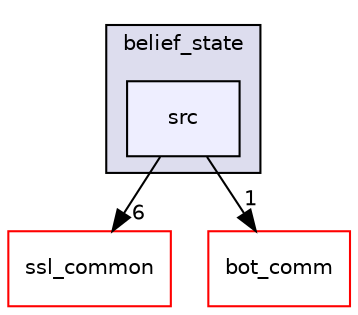 digraph "belief_state/src" {
  compound=true
  node [ fontsize="10", fontname="Helvetica"];
  edge [ labelfontsize="10", labelfontname="Helvetica"];
  subgraph clusterdir_86eb38794427942fee603f6258d8ea6f {
    graph [ bgcolor="#ddddee", pencolor="black", label="belief_state" fontname="Helvetica", fontsize="10", URL="dir_86eb38794427942fee603f6258d8ea6f.html"]
  dir_5a2a6577406928cd4225b03ca9cb85a6 [shape=box, label="src", style="filled", fillcolor="#eeeeff", pencolor="black", URL="dir_5a2a6577406928cd4225b03ca9cb85a6.html"];
  }
  dir_bc44a81003d647dc89537d2d243014a5 [shape=box label="ssl_common" fillcolor="white" style="filled" color="red" URL="dir_bc44a81003d647dc89537d2d243014a5.html"];
  dir_906930b1454adc27a1d457d987c43e3a [shape=box label="bot_comm" fillcolor="white" style="filled" color="red" URL="dir_906930b1454adc27a1d457d987c43e3a.html"];
  dir_5a2a6577406928cd4225b03ca9cb85a6->dir_bc44a81003d647dc89537d2d243014a5 [headlabel="6", labeldistance=1.5 headhref="dir_000003_000025.html"];
  dir_5a2a6577406928cd4225b03ca9cb85a6->dir_906930b1454adc27a1d457d987c43e3a [headlabel="1", labeldistance=1.5 headhref="dir_000003_000004.html"];
}
